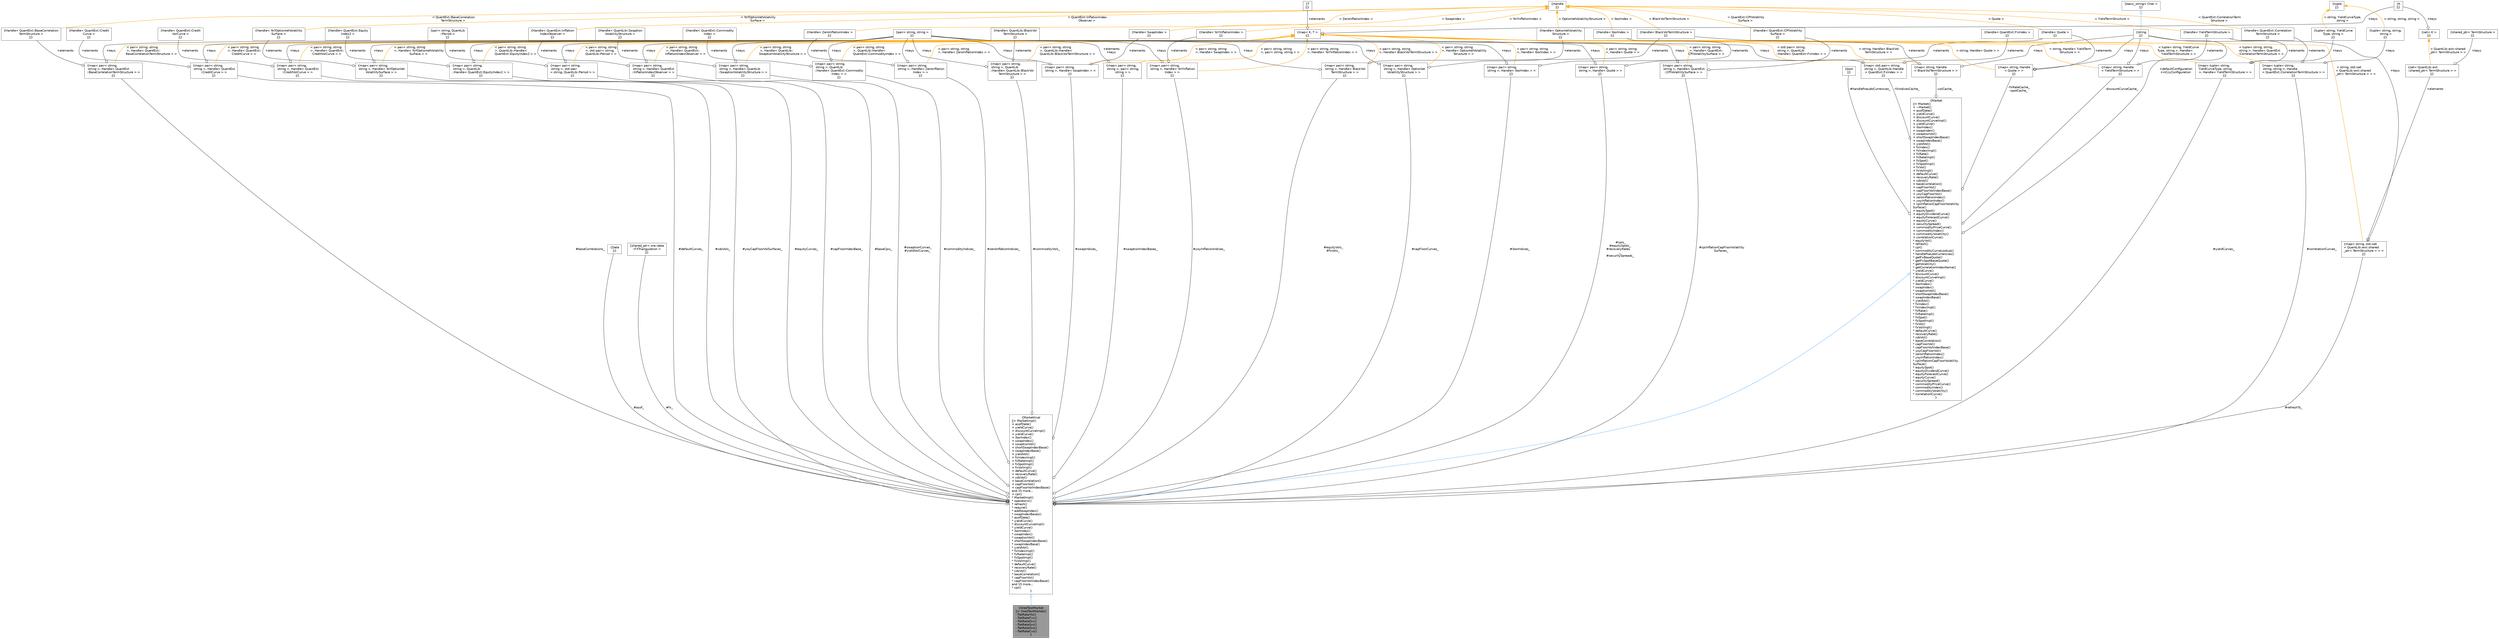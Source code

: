 digraph "OredTestMarket"
{
 // INTERACTIVE_SVG=YES
 // LATEX_PDF_SIZE
  bgcolor="transparent";
  edge [fontname=Helvetica,fontsize=10,labelfontname=Helvetica,labelfontsize=10];
  node [fontname=Helvetica,fontsize=10,shape=box,height=0.2,width=0.4];
  Node1 [label="{OredTestMarket\n||+ OredTestMarket()\l- flatRateYts()\l- flatRateFxv()\l- flatRateDiv()\l- flatRateSvs()\l- flatRateDcs()\l- flatRateCvs()\l}",height=0.2,width=0.4,color="gray40", fillcolor="grey60", style="filled", fontcolor="black",tooltip="Simple flat market setup to be used in the test suite, plain copy from OREAP test suite."];
  Node2 -> Node1 [dir="back",color="steelblue1",style="solid",arrowtail="onormal"];
  Node2 [label="{MarketImpl\n||+ MarketImpl()\l+ asofDate()\l+ yieldCurve()\l+ discountCurveImpl()\l+ yieldCurve()\l+ iborIndex()\l+ swapIndex()\l+ swaptionVol()\l+ shortSwapIndexBase()\l+ swapIndexBase()\l+ yieldVol()\l+ fxIndexImpl()\l+ fxRateImpl()\l+ fxSpotImpl()\l+ fxVolImpl()\l+ defaultCurve()\l+ recoveryRate()\l+ cdsVol()\l+ baseCorrelation()\l+ capFloorVol()\l+ capFloorVolIndexBase()\land 15 more...\l+ cpr()\l* MarketImpl()\l* operator=()\l* refresh()\l* require()\l* addSwapIndex()\l* swapIndexBases()\l* asofDate()\l* yieldCurve()\l* discountCurveImpl()\l* yieldCurve()\l* iborIndex()\l* swapIndex()\l* swaptionVol()\l* shortSwapIndexBase()\l* swapIndexBase()\l* yieldVol()\l* fxIndexImpl()\l* fxRateImpl()\l* fxSpotImpl()\l* fxVolImpl()\l* defaultCurve()\l* recoveryRate()\l* cdsVol()\l* baseCorrelation()\l* capFloorVol()\l* capFloorVolIndexBase()\land 15 more...\l* cpr()\l}",height=0.2,width=0.4,color="gray40", fillcolor="white", style="filled",URL="$classore_1_1data_1_1_market_impl.html",tooltip="Market Implementation."];
  Node3 -> Node2 [dir="back",color="steelblue1",style="solid",arrowtail="onormal"];
  Node3 [label="{Market\n||+ Market()\l+ ~Market()\l+ asofDate()\l+ yieldCurve()\l+ discountCurve()\l+ discountCurveImpl()\l+ yieldCurve()\l+ iborIndex()\l+ swapIndex()\l+ swaptionVol()\l+ shortSwapIndexBase()\l+ swapIndexBase()\l+ yieldVol()\l+ fxIndex()\l+ fxIndexImpl()\l+ fxRate()\l+ fxRateImpl()\l+ fxSpot()\l+ fxSpotImpl()\l+ fxVol()\l+ fxVolImpl()\l+ defaultCurve()\l+ recoveryRate()\l+ cdsVol()\l+ baseCorrelation()\l+ capFloorVol()\l+ capFloorVolIndexBase()\l+ yoyCapFloorVol()\l+ zeroInflationIndex()\l+ yoyInflationIndex()\l+ cpiInflationCapFloorVolatility\lSurface()\l+ equitySpot()\l+ equityDividendCurve()\l+ equityForecastCurve()\l+ equityCurve()\l+ securitySpread()\l+ commodityPriceCurve()\l+ commodityIndex()\l+ commodityVolatility()\l+ correlationCurve()\l* equityVol()\l* refresh()\l* cpr()\l* commodityCurveLookup()\l* handlePseudoCurrencies()\l* getFxBaseQuote()\l* getFxSpotBaseQuote()\l* getVolatility()\l* getCorrelationIndexName()\l* yieldCurve()\l* discountCurve()\l* discountCurveImpl()\l* yieldCurve()\l* iborIndex()\l* swapIndex()\l* swaptionVol()\l* shortSwapIndexBase()\l* swapIndexBase()\l* yieldVol()\l* fxIndex()\l* fxIndexImpl()\l* fxRate()\l* fxRateImpl()\l* fxSpot()\l* fxSpotImpl()\l* fxVol()\l* fxVolImpl()\l* defaultCurve()\l* recoveryRate()\l* cdsVol()\l* baseCorrelation()\l* capFloorVol()\l* capFloorVolIndexBase()\l* yoyCapFloorVol()\l* zeroInflationIndex()\l* yoyInflationIndex()\l* cpiInflationCapFloorVolatility\lSurface()\l* equitySpot()\l* equityDividendCurve()\l* equityForecastCurve()\l* equityCurve()\l* securitySpread()\l* commodityPriceCurve()\l* commodityIndex()\l* commodityVolatility()\l* correlationCurve()\l}",height=0.2,width=0.4,color="gray40", fillcolor="white", style="filled",URL="$classore_1_1data_1_1_market.html",tooltip="Market."];
  Node4 -> Node3 [color="grey25",style="solid",label=" +defaultConfiguration\n+inCcyConfiguration" ,arrowhead="odiamond"];
  Node4 [label="{string\n||}",height=0.2,width=0.4,color="gray40", fillcolor="white", style="filled",tooltip=" "];
  Node5 -> Node4 [dir="back",color="steelblue1",style="solid",arrowtail="onormal"];
  Node5 [label="{basic_string\< Char \>\n||}",height=0.2,width=0.4,color="gray40", fillcolor="white", style="filled",tooltip=" "];
  Node6 -> Node3 [color="grey25",style="solid",label=" #handlePseudoCurrencies_" ,arrowhead="odiamond"];
  Node6 [label="{bool\n||}",height=0.2,width=0.4,color="gray40", fillcolor="white", style="filled",URL="$classbool.html",tooltip=" "];
  Node7 -> Node3 [color="grey25",style="solid",label=" -fxRateCache_\n-spotCache_" ,arrowhead="odiamond"];
  Node7 [label="{map\< string, Handle\l\< Quote \> \>\n||}",height=0.2,width=0.4,color="gray40", fillcolor="white", style="filled",tooltip=" "];
  Node4 -> Node7 [color="grey25",style="solid",label=" +keys" ,arrowhead="odiamond"];
  Node8 -> Node7 [color="grey25",style="solid",label=" +elements" ,arrowhead="odiamond"];
  Node8 [label="{Handle\< Quote \>\n||}",height=0.2,width=0.4,color="gray40", fillcolor="white", style="filled",tooltip=" "];
  Node9 -> Node8 [dir="back",color="orange",style="solid",label=" \< Quote \>" ];
  Node9 [label="{Handle\n||}",height=0.2,width=0.4,color="gray40", fillcolor="white", style="filled",tooltip=" "];
  Node10 -> Node7 [dir="back",color="orange",style="solid",label=" \< string, Handle\< Quote \> \>" ];
  Node10 [label="{map\< K, T \>\n||}",height=0.2,width=0.4,color="gray40", fillcolor="white", style="filled",tooltip=" "];
  Node11 -> Node10 [color="grey25",style="solid",label=" +keys" ,arrowhead="odiamond"];
  Node11 [label="{K\n||}",height=0.2,width=0.4,color="gray40", fillcolor="white", style="filled",tooltip=" "];
  Node12 -> Node10 [color="grey25",style="solid",label=" +elements" ,arrowhead="odiamond"];
  Node12 [label="{T\n||}",height=0.2,width=0.4,color="gray40", fillcolor="white", style="filled",tooltip=" "];
  Node13 -> Node3 [color="grey25",style="solid",label=" -volCache_" ,arrowhead="odiamond"];
  Node13 [label="{map\< string, Handle\l\< BlackVolTermStructure \> \>\n||}",height=0.2,width=0.4,color="gray40", fillcolor="white", style="filled",tooltip=" "];
  Node4 -> Node13 [color="grey25",style="solid",label=" +keys" ,arrowhead="odiamond"];
  Node14 -> Node13 [color="grey25",style="solid",label=" +elements" ,arrowhead="odiamond"];
  Node14 [label="{Handle\< BlackVolTermStructure \>\n||}",height=0.2,width=0.4,color="gray40", fillcolor="white", style="filled",tooltip=" "];
  Node9 -> Node14 [dir="back",color="orange",style="solid",label=" \< BlackVolTermStructure \>" ];
  Node10 -> Node13 [dir="back",color="orange",style="solid",label=" \< string, Handle\< BlackVol\lTermStructure \> \>" ];
  Node15 -> Node3 [color="grey25",style="solid",label=" -discountCurveCache_" ,arrowhead="odiamond"];
  Node15 [label="{map\< string, Handle\l\< YieldTermStructure \> \>\n||}",height=0.2,width=0.4,color="gray40", fillcolor="white", style="filled",tooltip=" "];
  Node4 -> Node15 [color="grey25",style="solid",label=" +keys" ,arrowhead="odiamond"];
  Node16 -> Node15 [color="grey25",style="solid",label=" +elements" ,arrowhead="odiamond"];
  Node16 [label="{Handle\< YieldTermStructure \>\n||}",height=0.2,width=0.4,color="gray40", fillcolor="white", style="filled",tooltip=" "];
  Node9 -> Node16 [dir="back",color="orange",style="solid",label=" \< YieldTermStructure \>" ];
  Node10 -> Node15 [dir="back",color="orange",style="solid",label=" \< string, Handle\< YieldTerm\lStructure \> \>" ];
  Node17 -> Node3 [color="grey25",style="solid",label=" -fxIndicesCache_" ,arrowhead="odiamond"];
  Node17 [label="{map\< std::pair\< string,\l string \>, QuantLib::Handle\l\< QuantExt::FxIndex \> \>\n||}",height=0.2,width=0.4,color="gray40", fillcolor="white", style="filled",tooltip=" "];
  Node18 -> Node17 [color="grey25",style="solid",label=" +keys" ,arrowhead="odiamond"];
  Node18 [label="{pair\< string, string \>\n||}",height=0.2,width=0.4,color="gray40", fillcolor="white", style="filled",tooltip=" "];
  Node19 -> Node17 [color="grey25",style="solid",label=" +elements" ,arrowhead="odiamond"];
  Node19 [label="{Handle\< QuantExt::FxIndex \>\n||}",height=0.2,width=0.4,color="gray40", fillcolor="white", style="filled",tooltip=" "];
  Node10 -> Node17 [dir="back",color="orange",style="solid",label=" \< std::pair\< string,\l string \>, QuantLib\l::Handle\< QuantExt::FxIndex \> \>" ];
  Node20 -> Node2 [color="grey25",style="solid",label=" #asof_" ,arrowhead="odiamond"];
  Node20 [label="{Date\n||}",height=0.2,width=0.4,color="gray40", fillcolor="white", style="filled",tooltip=" "];
  Node21 -> Node2 [color="grey25",style="solid",label=" #fx_" ,arrowhead="odiamond"];
  Node21 [label="{shared_ptr\< ore::data\l::FXTriangulation \>\n||}",height=0.2,width=0.4,color="gray40", fillcolor="white", style="filled",tooltip=" "];
  Node22 -> Node2 [color="grey25",style="solid",label=" #yieldCurves_" ,arrowhead="odiamond"];
  Node22 [label="{map\< tuple\< string,\l YieldCurveType, string\l \>, Handle\< YieldTermStructure \> \>\n||}",height=0.2,width=0.4,color="gray40", fillcolor="white", style="filled",tooltip=" "];
  Node23 -> Node22 [color="grey25",style="solid",label=" +keys" ,arrowhead="odiamond"];
  Node23 [label="{tuple\< string, YieldCurve\lType, string \>\n||}",height=0.2,width=0.4,color="gray40", fillcolor="white", style="filled",tooltip=" "];
  Node24 -> Node23 [dir="back",color="orange",style="solid",label=" \< string, YieldCurveType,\l string \>" ];
  Node24 [label="{tuple\n||}",height=0.2,width=0.4,color="gray40", fillcolor="white", style="filled",tooltip=" "];
  Node16 -> Node22 [color="grey25",style="solid",label=" +elements" ,arrowhead="odiamond"];
  Node10 -> Node22 [dir="back",color="orange",style="solid",label=" \< tuple\< string, YieldCurve\lType, string \>, Handle\<\l YieldTermStructure \> \>" ];
  Node25 -> Node2 [color="grey25",style="solid",label=" #iborIndices_" ,arrowhead="odiamond"];
  Node25 [label="{map\< pair\< string,\l string \>, Handle\< IborIndex \> \>\n||}",height=0.2,width=0.4,color="gray40", fillcolor="white", style="filled",tooltip=" "];
  Node18 -> Node25 [color="grey25",style="solid",label=" +keys" ,arrowhead="odiamond"];
  Node26 -> Node25 [color="grey25",style="solid",label=" +elements" ,arrowhead="odiamond"];
  Node26 [label="{Handle\< IborIndex \>\n||}",height=0.2,width=0.4,color="gray40", fillcolor="white", style="filled",tooltip=" "];
  Node9 -> Node26 [dir="back",color="orange",style="solid",label=" \< IborIndex \>" ];
  Node10 -> Node25 [dir="back",color="orange",style="solid",label=" \< pair\< string, string\l \>, Handle\< IborIndex \> \>" ];
  Node27 -> Node2 [color="grey25",style="solid",label=" #swapIndices_" ,arrowhead="odiamond"];
  Node27 [label="{map\< pair\< string,\l string \>, Handle\< SwapIndex \> \>\n||}",height=0.2,width=0.4,color="gray40", fillcolor="white", style="filled",tooltip=" "];
  Node18 -> Node27 [color="grey25",style="solid",label=" +keys" ,arrowhead="odiamond"];
  Node28 -> Node27 [color="grey25",style="solid",label=" +elements" ,arrowhead="odiamond"];
  Node28 [label="{Handle\< SwapIndex \>\n||}",height=0.2,width=0.4,color="gray40", fillcolor="white", style="filled",tooltip=" "];
  Node9 -> Node28 [dir="back",color="orange",style="solid",label=" \< SwapIndex \>" ];
  Node10 -> Node27 [dir="back",color="orange",style="solid",label=" \< pair\< string, string\l \>, Handle\< SwapIndex \> \>" ];
  Node29 -> Node2 [color="grey25",style="solid",label=" #swaptionCurves_\n#yieldVolCurves_" ,arrowhead="odiamond"];
  Node29 [label="{map\< pair\< string,\l string \>, Handle\< QuantLib\l::SwaptionVolatilityStructure \> \>\n||}",height=0.2,width=0.4,color="gray40", fillcolor="white", style="filled",tooltip=" "];
  Node18 -> Node29 [color="grey25",style="solid",label=" +keys" ,arrowhead="odiamond"];
  Node30 -> Node29 [color="grey25",style="solid",label=" +elements" ,arrowhead="odiamond"];
  Node30 [label="{Handle\< QuantLib::Swaption\lVolatilityStructure \>\n||}",height=0.2,width=0.4,color="gray40", fillcolor="white", style="filled",tooltip=" "];
  Node10 -> Node29 [dir="back",color="orange",style="solid",label=" \< pair\< string, string\l \>, Handle\< QuantLib::\lSwaptionVolatilityStructure \> \>" ];
  Node31 -> Node2 [color="grey25",style="solid",label=" #swaptionIndexBases_" ,arrowhead="odiamond"];
  Node31 [label="{map\< pair\< string,\l string \>, pair\< string,\l string \> \>\n||}",height=0.2,width=0.4,color="gray40", fillcolor="white", style="filled",tooltip=" "];
  Node18 -> Node31 [color="grey25",style="solid",label=" +elements\n+keys" ,arrowhead="odiamond"];
  Node10 -> Node31 [dir="back",color="orange",style="solid",label=" \< pair\< string, string\l \>, pair\< string, string \> \>" ];
  Node32 -> Node2 [color="grey25",style="solid",label=" #equityVols_\n#fxVols_" ,arrowhead="odiamond"];
  Node32 [label="{map\< pair\< string,\l string \>, Handle\< BlackVol\lTermStructure \> \>\n||}",height=0.2,width=0.4,color="gray40", fillcolor="white", style="filled",tooltip=" "];
  Node18 -> Node32 [color="grey25",style="solid",label=" +keys" ,arrowhead="odiamond"];
  Node14 -> Node32 [color="grey25",style="solid",label=" +elements" ,arrowhead="odiamond"];
  Node10 -> Node32 [dir="back",color="orange",style="solid",label=" \< pair\< string, string\l \>, Handle\< BlackVolTermStructure \> \>" ];
  Node33 -> Node2 [color="grey25",style="solid",label=" #defaultCurves_" ,arrowhead="odiamond"];
  Node33 [label="{map\< pair\< string,\l string \>, Handle\< QuantExt\l::CreditCurve \> \>\n||}",height=0.2,width=0.4,color="gray40", fillcolor="white", style="filled",tooltip=" "];
  Node18 -> Node33 [color="grey25",style="solid",label=" +keys" ,arrowhead="odiamond"];
  Node34 -> Node33 [color="grey25",style="solid",label=" +elements" ,arrowhead="odiamond"];
  Node34 [label="{Handle\< QuantExt::Credit\lCurve \>\n||}",height=0.2,width=0.4,color="gray40", fillcolor="white", style="filled",tooltip=" "];
  Node10 -> Node33 [dir="back",color="orange",style="solid",label=" \< pair\< string, string\l \>, Handle\< QuantExt::\lCreditCurve \> \>" ];
  Node35 -> Node2 [color="grey25",style="solid",label=" #cdsVols_" ,arrowhead="odiamond"];
  Node35 [label="{map\< pair\< string,\l string \>, Handle\< QuantExt\l::CreditVolCurve \> \>\n||}",height=0.2,width=0.4,color="gray40", fillcolor="white", style="filled",tooltip=" "];
  Node18 -> Node35 [color="grey25",style="solid",label=" +keys" ,arrowhead="odiamond"];
  Node36 -> Node35 [color="grey25",style="solid",label=" +elements" ,arrowhead="odiamond"];
  Node36 [label="{Handle\< QuantExt::Credit\lVolCurve \>\n||}",height=0.2,width=0.4,color="gray40", fillcolor="white", style="filled",tooltip=" "];
  Node10 -> Node35 [dir="back",color="orange",style="solid",label=" \< pair\< string, string\l \>, Handle\< QuantExt::\lCreditVolCurve \> \>" ];
  Node37 -> Node2 [color="grey25",style="solid",label=" #baseCorrelations_" ,arrowhead="odiamond"];
  Node37 [label="{map\< pair\< string,\l string \>, Handle\< QuantExt\l::BaseCorrelationTermStructure \> \>\n||}",height=0.2,width=0.4,color="gray40", fillcolor="white", style="filled",tooltip=" "];
  Node18 -> Node37 [color="grey25",style="solid",label=" +keys" ,arrowhead="odiamond"];
  Node38 -> Node37 [color="grey25",style="solid",label=" +elements" ,arrowhead="odiamond"];
  Node38 [label="{Handle\< QuantExt::BaseCorrelation\lTermStructure \>\n||}",height=0.2,width=0.4,color="gray40", fillcolor="white", style="filled",tooltip=" "];
  Node9 -> Node38 [dir="back",color="orange",style="solid",label=" \< QuantExt::BaseCorrelation\lTermStructure \>" ];
  Node10 -> Node37 [dir="back",color="orange",style="solid",label=" \< pair\< string, string\l \>, Handle\< QuantExt::\lBaseCorrelationTermStructure \> \>" ];
  Node39 -> Node2 [color="grey25",style="solid",label=" #cprs_\n#equitySpots_\n#recoveryRates\l_\n#securitySpreads_" ,arrowhead="odiamond"];
  Node39 [label="{map\< pair\< string,\l string \>, Handle\< Quote \> \>\n||}",height=0.2,width=0.4,color="gray40", fillcolor="white", style="filled",tooltip=" "];
  Node18 -> Node39 [color="grey25",style="solid",label=" +keys" ,arrowhead="odiamond"];
  Node8 -> Node39 [color="grey25",style="solid",label=" +elements" ,arrowhead="odiamond"];
  Node10 -> Node39 [dir="back",color="orange",style="solid",label=" \< pair\< string, string\l \>, Handle\< Quote \> \>" ];
  Node40 -> Node2 [color="grey25",style="solid",label=" #capFloorCurves_" ,arrowhead="odiamond"];
  Node40 [label="{map\< pair\< string,\l string \>, Handle\< Optionlet\lVolatilityStructure \> \>\n||}",height=0.2,width=0.4,color="gray40", fillcolor="white", style="filled",tooltip=" "];
  Node18 -> Node40 [color="grey25",style="solid",label=" +keys" ,arrowhead="odiamond"];
  Node41 -> Node40 [color="grey25",style="solid",label=" +elements" ,arrowhead="odiamond"];
  Node41 [label="{Handle\< OptionletVolatility\lStructure \>\n||}",height=0.2,width=0.4,color="gray40", fillcolor="white", style="filled",tooltip=" "];
  Node9 -> Node41 [dir="back",color="orange",style="solid",label=" \< OptionletVolatilityStructure \>" ];
  Node10 -> Node40 [dir="back",color="orange",style="solid",label=" \< pair\< string, string\l \>, Handle\< OptionletVolatility\lStructure \> \>" ];
  Node42 -> Node2 [color="grey25",style="solid",label=" #capFloorIndexBase_" ,arrowhead="odiamond"];
  Node42 [label="{map\< pair\< string,\l string \>, std::pair\l\< string, QuantLib::Period \> \>\n||}",height=0.2,width=0.4,color="gray40", fillcolor="white", style="filled",tooltip=" "];
  Node18 -> Node42 [color="grey25",style="solid",label=" +keys" ,arrowhead="odiamond"];
  Node43 -> Node42 [color="grey25",style="solid",label=" +elements" ,arrowhead="odiamond"];
  Node43 [label="{pair\< string, QuantLib\l::Period \>\n||}",height=0.2,width=0.4,color="gray40", fillcolor="white", style="filled",tooltip=" "];
  Node10 -> Node42 [dir="back",color="orange",style="solid",label=" \< pair\< string, string\l \>, std::pair\< string,\l QuantLib::Period \> \>" ];
  Node44 -> Node2 [color="grey25",style="solid",label=" #yoyCapFloorVolSurfaces_" ,arrowhead="odiamond"];
  Node44 [label="{map\< pair\< string,\l string \>, Handle\< YoYOptionlet\lVolatilitySurface \> \>\n||}",height=0.2,width=0.4,color="gray40", fillcolor="white", style="filled",tooltip=" "];
  Node18 -> Node44 [color="grey25",style="solid",label=" +keys" ,arrowhead="odiamond"];
  Node45 -> Node44 [color="grey25",style="solid",label=" +elements" ,arrowhead="odiamond"];
  Node45 [label="{Handle\< YoYOptionletVolatility\lSurface \>\n||}",height=0.2,width=0.4,color="gray40", fillcolor="white", style="filled",tooltip=" "];
  Node9 -> Node45 [dir="back",color="orange",style="solid",label=" \< YoYOptionletVolatility\lSurface \>" ];
  Node10 -> Node44 [dir="back",color="orange",style="solid",label=" \< pair\< string, string\l \>, Handle\< YoYOptionletVolatility\lSurface \> \>" ];
  Node46 -> Node2 [color="grey25",style="solid",label=" #zeroInflationIndices_" ,arrowhead="odiamond"];
  Node46 [label="{map\< pair\< string,\l string \>, Handle\< ZeroInflation\lIndex \> \>\n||}",height=0.2,width=0.4,color="gray40", fillcolor="white", style="filled",tooltip=" "];
  Node18 -> Node46 [color="grey25",style="solid",label=" +keys" ,arrowhead="odiamond"];
  Node47 -> Node46 [color="grey25",style="solid",label=" +elements" ,arrowhead="odiamond"];
  Node47 [label="{Handle\< ZeroInflationIndex \>\n||}",height=0.2,width=0.4,color="gray40", fillcolor="white", style="filled",tooltip=" "];
  Node9 -> Node47 [dir="back",color="orange",style="solid",label=" \< ZeroInflationIndex \>" ];
  Node10 -> Node46 [dir="back",color="orange",style="solid",label=" \< pair\< string, string\l \>, Handle\< ZeroInflationIndex \> \>" ];
  Node48 -> Node2 [color="grey25",style="solid",label=" #yoyInflationIndices_" ,arrowhead="odiamond"];
  Node48 [label="{map\< pair\< string,\l string \>, Handle\< YoYInflation\lIndex \> \>\n||}",height=0.2,width=0.4,color="gray40", fillcolor="white", style="filled",tooltip=" "];
  Node18 -> Node48 [color="grey25",style="solid",label=" +keys" ,arrowhead="odiamond"];
  Node49 -> Node48 [color="grey25",style="solid",label=" +elements" ,arrowhead="odiamond"];
  Node49 [label="{Handle\< YoYInflationIndex \>\n||}",height=0.2,width=0.4,color="gray40", fillcolor="white", style="filled",tooltip=" "];
  Node9 -> Node49 [dir="back",color="orange",style="solid",label=" \< YoYInflationIndex \>" ];
  Node10 -> Node48 [dir="back",color="orange",style="solid",label=" \< pair\< string, string\l \>, Handle\< YoYInflationIndex \> \>" ];
  Node50 -> Node2 [color="grey25",style="solid",label=" #cpiInflationCapFloorVolatility\lSurfaces_" ,arrowhead="odiamond"];
  Node50 [label="{map\< pair\< string,\l string \>, Handle\< QuantExt\l::CPIVolatilitySurface \> \>\n||}",height=0.2,width=0.4,color="gray40", fillcolor="white", style="filled",tooltip=" "];
  Node18 -> Node50 [color="grey25",style="solid",label=" +keys" ,arrowhead="odiamond"];
  Node51 -> Node50 [color="grey25",style="solid",label=" +elements" ,arrowhead="odiamond"];
  Node51 [label="{Handle\< QuantExt::CPIVolatility\lSurface \>\n||}",height=0.2,width=0.4,color="gray40", fillcolor="white", style="filled",tooltip=" "];
  Node9 -> Node51 [dir="back",color="orange",style="solid",label=" \< QuantExt::CPIVolatility\lSurface \>" ];
  Node10 -> Node50 [dir="back",color="orange",style="solid",label=" \< pair\< string, string\l \>, Handle\< QuantExt::\lCPIVolatilitySurface \> \>" ];
  Node52 -> Node2 [color="grey25",style="solid",label=" #baseCpis_" ,arrowhead="odiamond"];
  Node52 [label="{map\< pair\< string,\l string \>, Handle\< QuantExt\l::InflationIndexObserver \> \>\n||}",height=0.2,width=0.4,color="gray40", fillcolor="white", style="filled",tooltip=" "];
  Node18 -> Node52 [color="grey25",style="solid",label=" +keys" ,arrowhead="odiamond"];
  Node53 -> Node52 [color="grey25",style="solid",label=" +elements" ,arrowhead="odiamond"];
  Node53 [label="{Handle\< QuantExt::Inflation\lIndexObserver \>\n||}",height=0.2,width=0.4,color="gray40", fillcolor="white", style="filled",tooltip=" "];
  Node9 -> Node53 [dir="back",color="orange",style="solid",label=" \< QuantExt::InflationIndex\lObserver \>" ];
  Node10 -> Node52 [dir="back",color="orange",style="solid",label=" \< pair\< string, string\l \>, Handle\< QuantExt::\lInflationIndexObserver \> \>" ];
  Node54 -> Node2 [color="grey25",style="solid",label=" #correlationCurves_" ,arrowhead="odiamond"];
  Node54 [label="{map\< tuple\< string,\l string, string \>, Handle\l\< QuantExt::CorrelationTermStructure \> \>\n||}",height=0.2,width=0.4,color="gray40", fillcolor="white", style="filled",tooltip=" "];
  Node55 -> Node54 [color="grey25",style="solid",label=" +keys" ,arrowhead="odiamond"];
  Node55 [label="{tuple\< string, string,\l string \>\n||}",height=0.2,width=0.4,color="gray40", fillcolor="white", style="filled",tooltip=" "];
  Node24 -> Node55 [dir="back",color="orange",style="solid",label=" \< string, string, string \>" ];
  Node56 -> Node54 [color="grey25",style="solid",label=" +elements" ,arrowhead="odiamond"];
  Node56 [label="{Handle\< QuantExt::Correlation\lTermStructure \>\n||}",height=0.2,width=0.4,color="gray40", fillcolor="white", style="filled",tooltip=" "];
  Node9 -> Node56 [dir="back",color="orange",style="solid",label=" \< QuantExt::CorrelationTerm\lStructure \>" ];
  Node10 -> Node54 [dir="back",color="orange",style="solid",label=" \< tuple\< string, string,\l string \>, Handle\< QuantExt\l::CorrelationTermStructure \> \>" ];
  Node57 -> Node2 [color="grey25",style="solid",label=" #commodityIndices_" ,arrowhead="odiamond"];
  Node57 [label="{map\< pair\< string,\l string \>, QuantLib\l::Handle\< QuantExt::Commodity\lIndex \> \>\n||}",height=0.2,width=0.4,color="gray40", fillcolor="white", style="filled",tooltip=" "];
  Node18 -> Node57 [color="grey25",style="solid",label=" +keys" ,arrowhead="odiamond"];
  Node58 -> Node57 [color="grey25",style="solid",label=" +elements" ,arrowhead="odiamond"];
  Node58 [label="{Handle\< QuantExt::Commodity\lIndex \>\n||}",height=0.2,width=0.4,color="gray40", fillcolor="white", style="filled",tooltip=" "];
  Node10 -> Node57 [dir="back",color="orange",style="solid",label=" \< pair\< string, string\l \>, QuantLib::Handle\<\l QuantExt::CommodityIndex \> \>" ];
  Node59 -> Node2 [color="grey25",style="solid",label=" #commodityVols_" ,arrowhead="odiamond"];
  Node59 [label="{map\< pair\< string,\l string \>, QuantLib\l::Handle\< QuantLib::BlackVol\lTermStructure \> \>\n||}",height=0.2,width=0.4,color="gray40", fillcolor="white", style="filled",tooltip=" "];
  Node18 -> Node59 [color="grey25",style="solid",label=" +keys" ,arrowhead="odiamond"];
  Node60 -> Node59 [color="grey25",style="solid",label=" +elements" ,arrowhead="odiamond"];
  Node60 [label="{Handle\< QuantLib::BlackVol\lTermStructure \>\n||}",height=0.2,width=0.4,color="gray40", fillcolor="white", style="filled",tooltip=" "];
  Node10 -> Node59 [dir="back",color="orange",style="solid",label=" \< pair\< string, string\l \>, QuantLib::Handle\<\l QuantLib::BlackVolTermStructure \> \>" ];
  Node61 -> Node2 [color="grey25",style="solid",label=" #equityCurves_" ,arrowhead="odiamond"];
  Node61 [label="{map\< pair\< string,\l string \>, QuantLib\l::Handle\< QuantExt::EquityIndex2 \> \>\n||}",height=0.2,width=0.4,color="gray40", fillcolor="white", style="filled",tooltip=" "];
  Node18 -> Node61 [color="grey25",style="solid",label=" +keys" ,arrowhead="odiamond"];
  Node62 -> Node61 [color="grey25",style="solid",label=" +elements" ,arrowhead="odiamond"];
  Node62 [label="{Handle\< QuantExt::Equity\lIndex2 \>\n||}",height=0.2,width=0.4,color="gray40", fillcolor="white", style="filled",tooltip=" "];
  Node10 -> Node61 [dir="back",color="orange",style="solid",label=" \< pair\< string, string\l \>, QuantLib::Handle\<\l QuantExt::EquityIndex2 \> \>" ];
  Node63 -> Node2 [color="grey25",style="solid",label=" #refreshTs_" ,arrowhead="odiamond"];
  Node63 [label="{map\< string, std::set\l\< QuantLib::ext::shared\l_ptr\< TermStructure \> \> \>\n||}",height=0.2,width=0.4,color="gray40", fillcolor="white", style="filled",tooltip=" "];
  Node4 -> Node63 [color="grey25",style="solid",label=" +keys" ,arrowhead="odiamond"];
  Node64 -> Node63 [color="grey25",style="solid",label=" +elements" ,arrowhead="odiamond"];
  Node64 [label="{set\< QuantLib::ext\l::shared_ptr\< TermStructure \> \>\n||}",height=0.2,width=0.4,color="gray40", fillcolor="white", style="filled",tooltip=" "];
  Node65 -> Node64 [color="grey25",style="solid",label=" +keys" ,arrowhead="odiamond"];
  Node65 [label="{shared_ptr\< TermStructure \>\n||}",height=0.2,width=0.4,color="gray40", fillcolor="white", style="filled",tooltip=" "];
  Node66 -> Node64 [dir="back",color="orange",style="solid",label=" \< QuantLib::ext::shared\l_ptr\< TermStructure \> \>" ];
  Node66 [label="{set\< K \>\n||}",height=0.2,width=0.4,color="gray40", fillcolor="white", style="filled",tooltip=" "];
  Node11 -> Node66 [color="grey25",style="solid",label=" +keys" ,arrowhead="odiamond"];
  Node10 -> Node63 [dir="back",color="orange",style="solid",label=" \< string, std::set\l\< QuantLib::ext::shared\l_ptr\< TermStructure \> \> \>" ];
}
